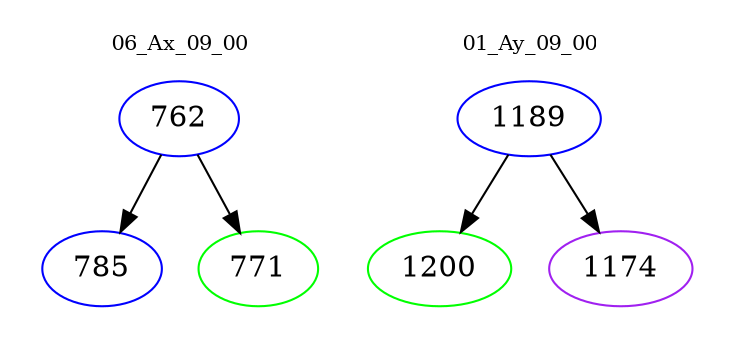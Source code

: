 digraph{
subgraph cluster_0 {
color = white
label = "06_Ax_09_00";
fontsize=10;
T0_762 [label="762", color="blue"]
T0_762 -> T0_785 [color="black"]
T0_785 [label="785", color="blue"]
T0_762 -> T0_771 [color="black"]
T0_771 [label="771", color="green"]
}
subgraph cluster_1 {
color = white
label = "01_Ay_09_00";
fontsize=10;
T1_1189 [label="1189", color="blue"]
T1_1189 -> T1_1200 [color="black"]
T1_1200 [label="1200", color="green"]
T1_1189 -> T1_1174 [color="black"]
T1_1174 [label="1174", color="purple"]
}
}
